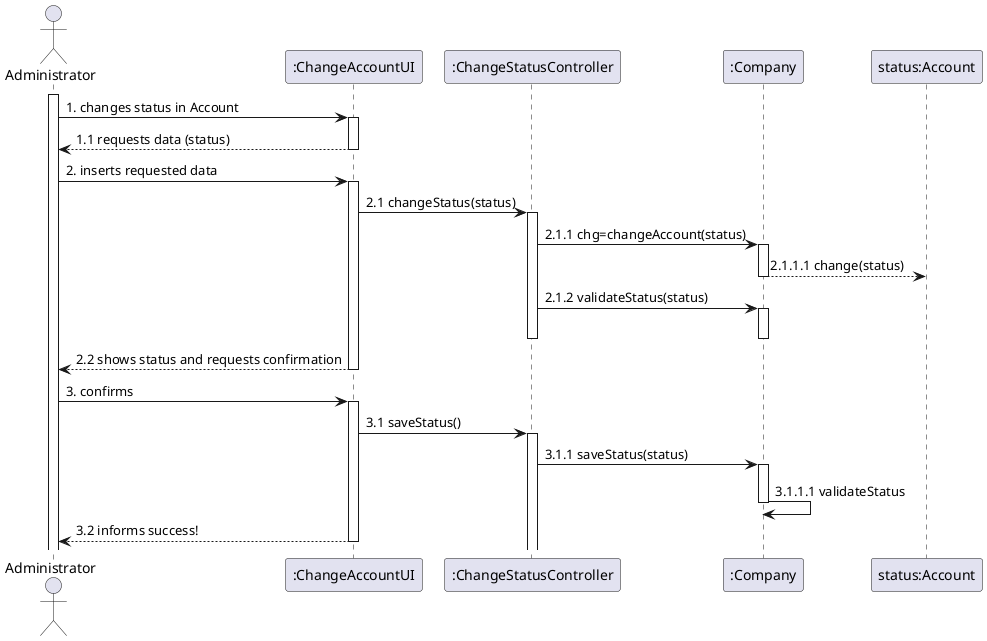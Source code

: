 
@startuml
'última versão
'https://plantuml.com/sequence-diagram


actor "Administrator"
participant ":ChangeAccountUI" as caUi
participant ":ChangeStatusController" as cac
participant ":Company" as company
participant "status:Account" as Account

activate Administrator
Administrator  -> caUi : 1. changes status in Account
activate caUi
caUi --> Administrator: 1.1 requests data (status)
deactivate caUi
Administrator -> caUi: 2. inserts requested data
activate caUi
caUi -> cac: 2.1 changeStatus(status)
activate cac
cac -> company: 2.1.1 chg=changeAccount(status)
activate company
company --> Account: 2.1.1.1 change(status)
deactivate company
cac -> company: 2.1.2 validateStatus(status)
activate company
deactivate cac
deactivate company
caUi --> Administrator: 2.2 shows status and requests confirmation
deactivate caUi
Administrator -> caUi: 3. confirms
activate caUi
caUi -> cac: 3.1 saveStatus()
activate cac
cac -> company: 3.1.1 saveStatus(status)
activate company
company -> company: 3.1.1.1 validateStatus
deactivate company
caUi --> Administrator: 3.2 informs success!
deactivate caUi

@enduml